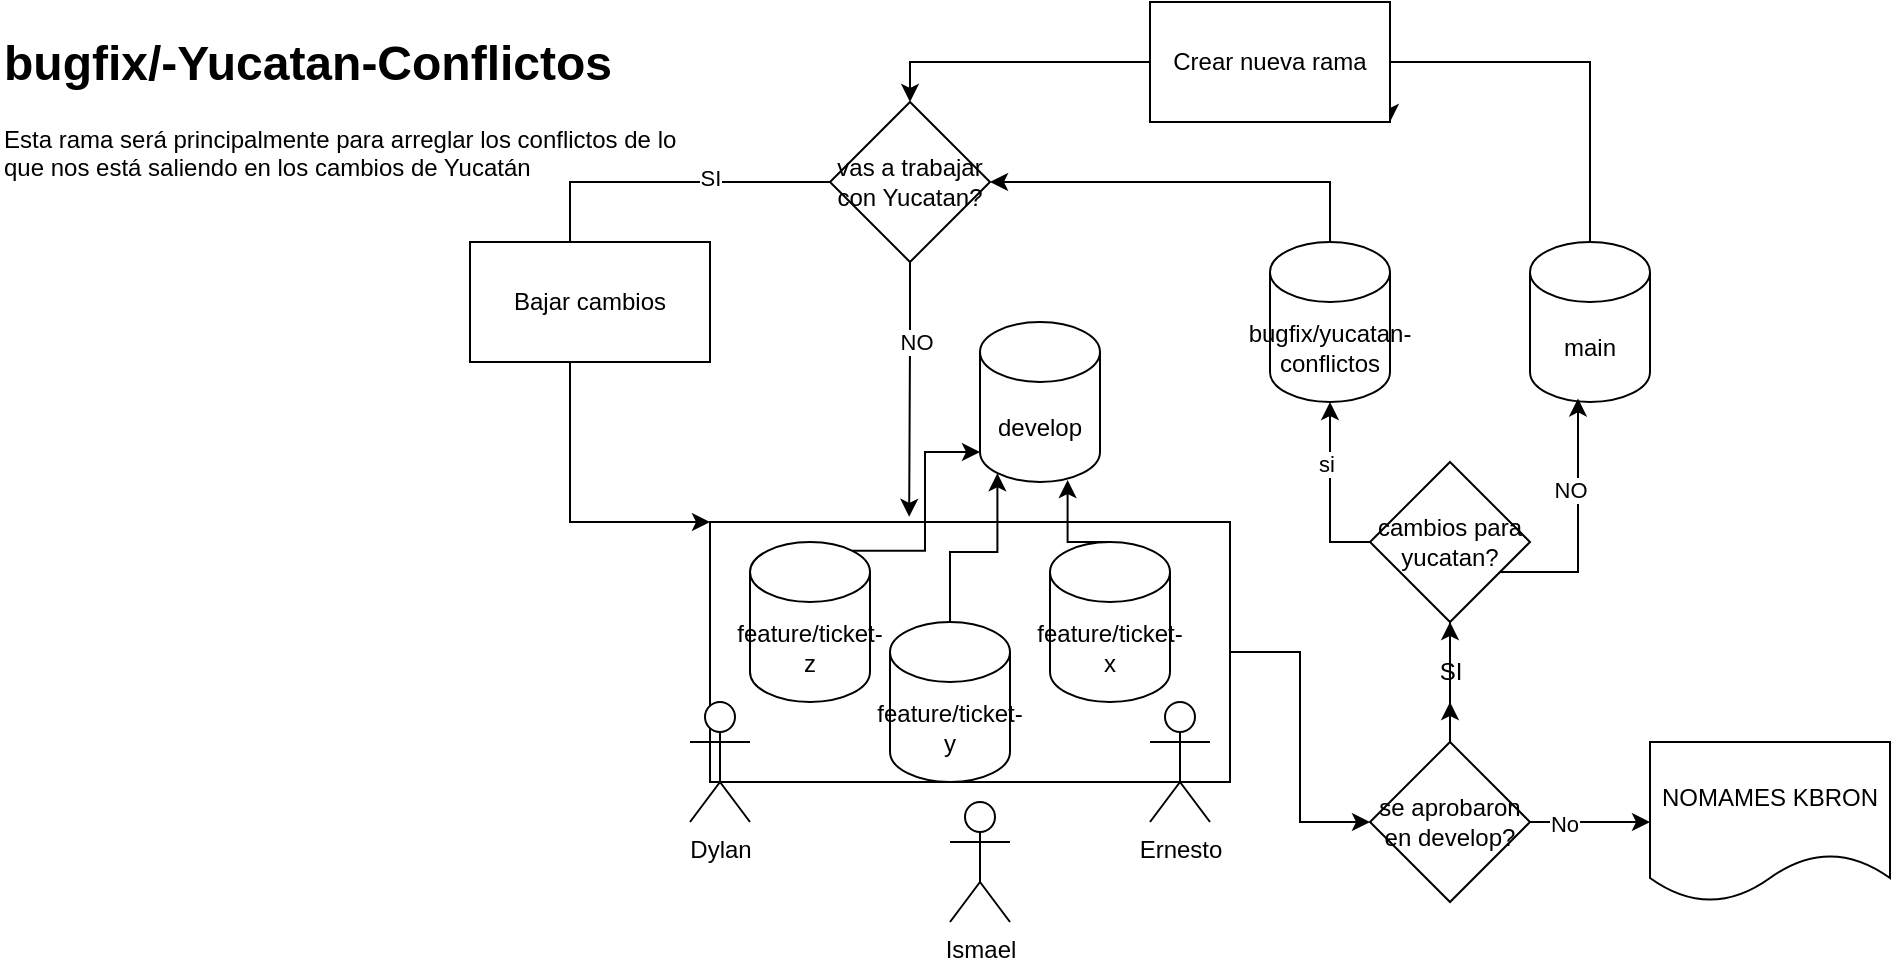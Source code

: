 <mxfile version="28.1.2">
  <diagram name="Página-1" id="Ot82cezsviqH3JUtWJCO">
    <mxGraphModel dx="2107" dy="528" grid="1" gridSize="10" guides="1" tooltips="1" connect="1" arrows="1" fold="1" page="1" pageScale="1" pageWidth="827" pageHeight="1169" math="0" shadow="0">
      <root>
        <mxCell id="0" />
        <mxCell id="1" parent="0" />
        <mxCell id="TbyI9scAErmBb7r6-o0W-35" style="edgeStyle=orthogonalEdgeStyle;rounded=0;orthogonalLoop=1;jettySize=auto;html=1;exitX=1;exitY=0.5;exitDx=0;exitDy=0;entryX=0;entryY=0.5;entryDx=0;entryDy=0;" parent="1" source="TbyI9scAErmBb7r6-o0W-19" target="TbyI9scAErmBb7r6-o0W-20" edge="1">
          <mxGeometry relative="1" as="geometry" />
        </mxCell>
        <mxCell id="TbyI9scAErmBb7r6-o0W-19" value="" style="rounded=0;whiteSpace=wrap;html=1;" parent="1" vertex="1">
          <mxGeometry x="-50" y="280" width="260" height="130" as="geometry" />
        </mxCell>
        <mxCell id="TbyI9scAErmBb7r6-o0W-1" value="develop" style="shape=cylinder3;whiteSpace=wrap;html=1;boundedLbl=1;backgroundOutline=1;size=15;" parent="1" vertex="1">
          <mxGeometry x="85" y="180" width="60" height="80" as="geometry" />
        </mxCell>
        <mxCell id="TbyI9scAErmBb7r6-o0W-40" style="edgeStyle=orthogonalEdgeStyle;rounded=0;orthogonalLoop=1;jettySize=auto;html=1;exitX=0.5;exitY=0;exitDx=0;exitDy=0;exitPerimeter=0;entryX=1;entryY=0.5;entryDx=0;entryDy=0;" parent="1" source="TbyI9scAErmBb7r6-o0W-2" target="TbyI9scAErmBb7r6-o0W-36" edge="1">
          <mxGeometry relative="1" as="geometry" />
        </mxCell>
        <mxCell id="TbyI9scAErmBb7r6-o0W-2" value="bugfix/yucatan-conflictos" style="shape=cylinder3;whiteSpace=wrap;html=1;boundedLbl=1;backgroundOutline=1;size=15;" parent="1" vertex="1">
          <mxGeometry x="230" y="140" width="60" height="80" as="geometry" />
        </mxCell>
        <mxCell id="TbyI9scAErmBb7r6-o0W-3" value="main" style="shape=cylinder3;whiteSpace=wrap;html=1;boundedLbl=1;backgroundOutline=1;size=15;" parent="1" vertex="1">
          <mxGeometry x="360" y="140" width="60" height="80" as="geometry" />
        </mxCell>
        <mxCell id="TbyI9scAErmBb7r6-o0W-4" value="feature/ticket-z" style="shape=cylinder3;whiteSpace=wrap;html=1;boundedLbl=1;backgroundOutline=1;size=15;" parent="1" vertex="1">
          <mxGeometry x="-30" y="290" width="60" height="80" as="geometry" />
        </mxCell>
        <mxCell id="TbyI9scAErmBb7r6-o0W-5" value="feature/ticket-y" style="shape=cylinder3;whiteSpace=wrap;html=1;boundedLbl=1;backgroundOutline=1;size=15;" parent="1" vertex="1">
          <mxGeometry x="40" y="330" width="60" height="80" as="geometry" />
        </mxCell>
        <mxCell id="TbyI9scAErmBb7r6-o0W-6" value="feature/ticket-x" style="shape=cylinder3;whiteSpace=wrap;html=1;boundedLbl=1;backgroundOutline=1;size=15;" parent="1" vertex="1">
          <mxGeometry x="120" y="290" width="60" height="80" as="geometry" />
        </mxCell>
        <mxCell id="TbyI9scAErmBb7r6-o0W-7" value="Dylan" style="shape=umlActor;verticalLabelPosition=bottom;verticalAlign=top;html=1;outlineConnect=0;" parent="1" vertex="1">
          <mxGeometry x="-60" y="370" width="30" height="60" as="geometry" />
        </mxCell>
        <mxCell id="TbyI9scAErmBb7r6-o0W-8" value="Ismael" style="shape=umlActor;verticalLabelPosition=bottom;verticalAlign=top;html=1;outlineConnect=0;" parent="1" vertex="1">
          <mxGeometry x="70" y="420" width="30" height="60" as="geometry" />
        </mxCell>
        <mxCell id="TbyI9scAErmBb7r6-o0W-9" value="Ernesto" style="shape=umlActor;verticalLabelPosition=bottom;verticalAlign=top;html=1;outlineConnect=0;" parent="1" vertex="1">
          <mxGeometry x="170" y="370" width="30" height="60" as="geometry" />
        </mxCell>
        <mxCell id="TbyI9scAErmBb7r6-o0W-10" value="&lt;h1 style=&quot;margin-top: 0px;&quot;&gt;bugfix/-Yucatan-Conflictos&lt;/h1&gt;&lt;p&gt;Esta rama será principalmente para arreglar los conflictos de lo que nos está saliendo en los cambios de Yucatán&lt;/p&gt;" style="text;html=1;whiteSpace=wrap;overflow=hidden;rounded=0;" parent="1" vertex="1">
          <mxGeometry x="-405" y="30" width="355" height="120" as="geometry" />
        </mxCell>
        <mxCell id="TbyI9scAErmBb7r6-o0W-11" style="edgeStyle=orthogonalEdgeStyle;rounded=0;orthogonalLoop=1;jettySize=auto;html=1;exitX=0.855;exitY=0;exitDx=0;exitDy=4.35;exitPerimeter=0;entryX=0;entryY=1;entryDx=0;entryDy=-15;entryPerimeter=0;" parent="1" source="TbyI9scAErmBb7r6-o0W-4" target="TbyI9scAErmBb7r6-o0W-1" edge="1">
          <mxGeometry relative="1" as="geometry" />
        </mxCell>
        <mxCell id="TbyI9scAErmBb7r6-o0W-12" style="edgeStyle=orthogonalEdgeStyle;rounded=0;orthogonalLoop=1;jettySize=auto;html=1;exitX=0.5;exitY=0;exitDx=0;exitDy=0;exitPerimeter=0;entryX=0.145;entryY=1;entryDx=0;entryDy=-4.35;entryPerimeter=0;" parent="1" source="TbyI9scAErmBb7r6-o0W-5" target="TbyI9scAErmBb7r6-o0W-1" edge="1">
          <mxGeometry relative="1" as="geometry" />
        </mxCell>
        <mxCell id="TbyI9scAErmBb7r6-o0W-13" style="edgeStyle=orthogonalEdgeStyle;rounded=0;orthogonalLoop=1;jettySize=auto;html=1;exitX=0.5;exitY=0;exitDx=0;exitDy=0;exitPerimeter=0;entryX=0.73;entryY=0.988;entryDx=0;entryDy=0;entryPerimeter=0;" parent="1" source="TbyI9scAErmBb7r6-o0W-6" target="TbyI9scAErmBb7r6-o0W-1" edge="1">
          <mxGeometry relative="1" as="geometry" />
        </mxCell>
        <mxCell id="TbyI9scAErmBb7r6-o0W-33" value="" style="edgeStyle=orthogonalEdgeStyle;rounded=0;orthogonalLoop=1;jettySize=auto;html=1;" parent="1" source="TbyI9scAErmBb7r6-o0W-20" target="TbyI9scAErmBb7r6-o0W-32" edge="1">
          <mxGeometry relative="1" as="geometry">
            <Array as="points">
              <mxPoint x="380" y="430" />
              <mxPoint x="380" y="430" />
            </Array>
          </mxGeometry>
        </mxCell>
        <mxCell id="1MetSyp41Zf-Jcyhe1Pi-1" value="No" style="edgeLabel;html=1;align=center;verticalAlign=middle;resizable=0;points=[];" vertex="1" connectable="0" parent="TbyI9scAErmBb7r6-o0W-33">
          <mxGeometry x="-0.44" y="-1" relative="1" as="geometry">
            <mxPoint as="offset" />
          </mxGeometry>
        </mxCell>
        <mxCell id="TbyI9scAErmBb7r6-o0W-20" value="se aprobaron en develop?" style="rhombus;whiteSpace=wrap;html=1;" parent="1" vertex="1">
          <mxGeometry x="280" y="390" width="80" height="80" as="geometry" />
        </mxCell>
        <mxCell id="TbyI9scAErmBb7r6-o0W-21" style="edgeStyle=orthogonalEdgeStyle;rounded=0;orthogonalLoop=1;jettySize=auto;html=1;exitX=0.5;exitY=0;exitDx=0;exitDy=0;entryX=0.4;entryY=0.978;entryDx=0;entryDy=0;entryPerimeter=0;" parent="1" source="TbyI9scAErmBb7r6-o0W-20" target="TbyI9scAErmBb7r6-o0W-3" edge="1">
          <mxGeometry relative="1" as="geometry" />
        </mxCell>
        <mxCell id="TbyI9scAErmBb7r6-o0W-28" value="NO" style="edgeLabel;html=1;align=center;verticalAlign=middle;resizable=0;points=[];" parent="TbyI9scAErmBb7r6-o0W-21" vertex="1" connectable="0">
          <mxGeometry x="0.612" y="4" relative="1" as="geometry">
            <mxPoint as="offset" />
          </mxGeometry>
        </mxCell>
        <mxCell id="TbyI9scAErmBb7r6-o0W-22" value="" style="edgeStyle=orthogonalEdgeStyle;rounded=0;orthogonalLoop=1;jettySize=auto;html=1;exitX=0;exitY=0.5;exitDx=0;exitDy=0;entryX=0.5;entryY=1;entryDx=0;entryDy=0;entryPerimeter=0;" parent="1" source="TbyI9scAErmBb7r6-o0W-25" target="TbyI9scAErmBb7r6-o0W-2" edge="1">
          <mxGeometry relative="1" as="geometry">
            <Array as="points">
              <mxPoint x="260" y="290" />
            </Array>
          </mxGeometry>
        </mxCell>
        <mxCell id="TbyI9scAErmBb7r6-o0W-27" value="si" style="edgeLabel;html=1;align=center;verticalAlign=middle;resizable=0;points=[];" parent="TbyI9scAErmBb7r6-o0W-22" vertex="1" connectable="0">
          <mxGeometry x="0.311" y="2" relative="1" as="geometry">
            <mxPoint as="offset" />
          </mxGeometry>
        </mxCell>
        <mxCell id="TbyI9scAErmBb7r6-o0W-24" value="" style="edgeStyle=orthogonalEdgeStyle;rounded=0;orthogonalLoop=1;jettySize=auto;html=1;exitX=0.5;exitY=0;exitDx=0;exitDy=0;entryX=0.5;entryY=1;entryDx=0;entryDy=0;entryPerimeter=0;" parent="1" source="TbyI9scAErmBb7r6-o0W-20" target="TbyI9scAErmBb7r6-o0W-23" edge="1">
          <mxGeometry relative="1" as="geometry">
            <mxPoint x="320" y="390" as="sourcePoint" />
            <mxPoint x="260" y="220" as="targetPoint" />
          </mxGeometry>
        </mxCell>
        <mxCell id="TbyI9scAErmBb7r6-o0W-23" value="SI" style="text;html=1;align=center;verticalAlign=middle;resizable=0;points=[];autosize=1;strokeColor=none;fillColor=none;" parent="1" vertex="1">
          <mxGeometry x="305" y="340" width="30" height="30" as="geometry" />
        </mxCell>
        <mxCell id="TbyI9scAErmBb7r6-o0W-26" value="" style="edgeStyle=orthogonalEdgeStyle;rounded=0;orthogonalLoop=1;jettySize=auto;html=1;exitX=0.5;exitY=0;exitDx=0;exitDy=0;entryX=0.5;entryY=1;entryDx=0;entryDy=0;entryPerimeter=0;" parent="1" source="TbyI9scAErmBb7r6-o0W-23" target="TbyI9scAErmBb7r6-o0W-25" edge="1">
          <mxGeometry relative="1" as="geometry">
            <mxPoint x="320" y="340" as="sourcePoint" />
            <mxPoint x="260" y="220" as="targetPoint" />
          </mxGeometry>
        </mxCell>
        <mxCell id="TbyI9scAErmBb7r6-o0W-25" value="cambios para yucatan?" style="rhombus;whiteSpace=wrap;html=1;" parent="1" vertex="1">
          <mxGeometry x="280" y="250" width="80" height="80" as="geometry" />
        </mxCell>
        <mxCell id="TbyI9scAErmBb7r6-o0W-32" value="NOMAMES KBRON" style="shape=document;whiteSpace=wrap;html=1;boundedLbl=1;" parent="1" vertex="1">
          <mxGeometry x="420" y="390" width="120" height="80" as="geometry" />
        </mxCell>
        <mxCell id="TbyI9scAErmBb7r6-o0W-36" value="vas a trabajar con Yucatan?" style="rhombus;whiteSpace=wrap;html=1;" parent="1" vertex="1">
          <mxGeometry x="10" y="70" width="80" height="80" as="geometry" />
        </mxCell>
        <mxCell id="TbyI9scAErmBb7r6-o0W-37" style="edgeStyle=orthogonalEdgeStyle;rounded=0;orthogonalLoop=1;jettySize=auto;html=1;exitX=0;exitY=0.5;exitDx=0;exitDy=0;entryX=0;entryY=0;entryDx=0;entryDy=0;" parent="1" source="TbyI9scAErmBb7r6-o0W-36" target="TbyI9scAErmBb7r6-o0W-19" edge="1">
          <mxGeometry relative="1" as="geometry">
            <Array as="points">
              <mxPoint x="-120" y="110" />
              <mxPoint x="-120" y="280" />
            </Array>
          </mxGeometry>
        </mxCell>
        <mxCell id="1MetSyp41Zf-Jcyhe1Pi-5" value="SI" style="edgeLabel;html=1;align=center;verticalAlign=middle;resizable=0;points=[];" vertex="1" connectable="0" parent="TbyI9scAErmBb7r6-o0W-37">
          <mxGeometry x="-0.676" y="-2" relative="1" as="geometry">
            <mxPoint as="offset" />
          </mxGeometry>
        </mxCell>
        <mxCell id="TbyI9scAErmBb7r6-o0W-38" value="Bajar cambios" style="rounded=0;whiteSpace=wrap;html=1;" parent="1" vertex="1">
          <mxGeometry x="-170" y="140" width="120" height="60" as="geometry" />
        </mxCell>
        <mxCell id="1MetSyp41Zf-Jcyhe1Pi-3" value="" style="edgeStyle=orthogonalEdgeStyle;rounded=0;orthogonalLoop=1;jettySize=auto;html=1;exitX=0.5;exitY=0;exitDx=0;exitDy=0;exitPerimeter=0;entryX=1;entryY=1;entryDx=0;entryDy=0;" edge="1" parent="1" source="TbyI9scAErmBb7r6-o0W-3" target="1MetSyp41Zf-Jcyhe1Pi-2">
          <mxGeometry relative="1" as="geometry">
            <Array as="points">
              <mxPoint x="390" y="50" />
            </Array>
            <mxPoint x="390" y="140" as="sourcePoint" />
            <mxPoint x="-50" y="150" as="targetPoint" />
          </mxGeometry>
        </mxCell>
        <mxCell id="1MetSyp41Zf-Jcyhe1Pi-4" style="edgeStyle=orthogonalEdgeStyle;rounded=0;orthogonalLoop=1;jettySize=auto;html=1;exitX=0;exitY=0.5;exitDx=0;exitDy=0;entryX=0.5;entryY=0;entryDx=0;entryDy=0;" edge="1" parent="1" source="1MetSyp41Zf-Jcyhe1Pi-2" target="TbyI9scAErmBb7r6-o0W-36">
          <mxGeometry relative="1" as="geometry" />
        </mxCell>
        <mxCell id="1MetSyp41Zf-Jcyhe1Pi-2" value="Crear nueva rama" style="whiteSpace=wrap;html=1;" vertex="1" parent="1">
          <mxGeometry x="170" y="20" width="120" height="60" as="geometry" />
        </mxCell>
        <mxCell id="1MetSyp41Zf-Jcyhe1Pi-6" style="edgeStyle=orthogonalEdgeStyle;rounded=0;orthogonalLoop=1;jettySize=auto;html=1;exitX=0.5;exitY=1;exitDx=0;exitDy=0;entryX=0.383;entryY=-0.02;entryDx=0;entryDy=0;entryPerimeter=0;" edge="1" parent="1" source="TbyI9scAErmBb7r6-o0W-36" target="TbyI9scAErmBb7r6-o0W-19">
          <mxGeometry relative="1" as="geometry">
            <Array as="points">
              <mxPoint x="50" y="190" />
              <mxPoint x="50" y="190" />
            </Array>
          </mxGeometry>
        </mxCell>
        <mxCell id="1MetSyp41Zf-Jcyhe1Pi-7" value="NO" style="edgeLabel;html=1;align=center;verticalAlign=middle;resizable=0;points=[];" vertex="1" connectable="0" parent="1MetSyp41Zf-Jcyhe1Pi-6">
          <mxGeometry x="-0.382" y="3" relative="1" as="geometry">
            <mxPoint as="offset" />
          </mxGeometry>
        </mxCell>
      </root>
    </mxGraphModel>
  </diagram>
</mxfile>
